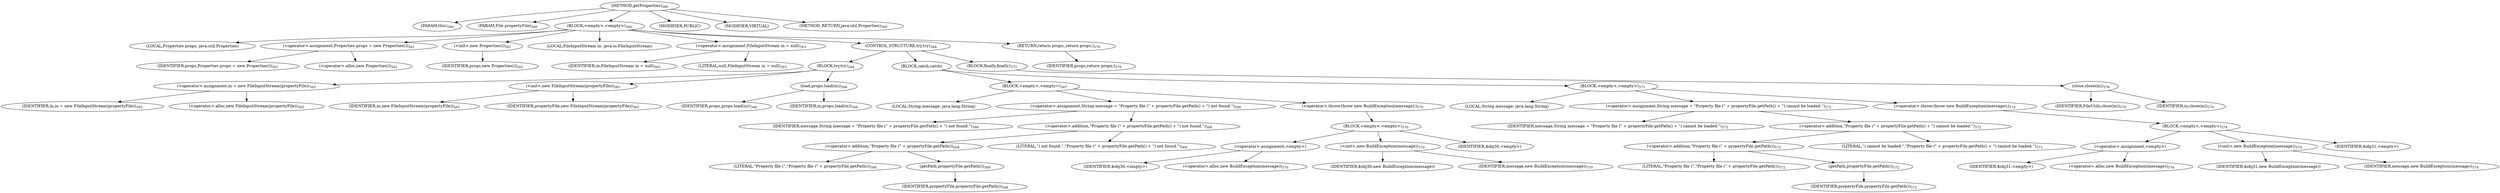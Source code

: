 digraph "getProperties" {  
"1408" [label = <(METHOD,getProperties)<SUB>560</SUB>> ]
"1409" [label = <(PARAM,this)<SUB>560</SUB>> ]
"1410" [label = <(PARAM,File propertyFile)<SUB>560</SUB>> ]
"1411" [label = <(BLOCK,&lt;empty&gt;,&lt;empty&gt;)<SUB>560</SUB>> ]
"124" [label = <(LOCAL,Properties props: java.util.Properties)> ]
"1412" [label = <(&lt;operator&gt;.assignment,Properties props = new Properties())<SUB>561</SUB>> ]
"1413" [label = <(IDENTIFIER,props,Properties props = new Properties())<SUB>561</SUB>> ]
"1414" [label = <(&lt;operator&gt;.alloc,new Properties())<SUB>561</SUB>> ]
"1415" [label = <(&lt;init&gt;,new Properties())<SUB>561</SUB>> ]
"123" [label = <(IDENTIFIER,props,new Properties())<SUB>561</SUB>> ]
"126" [label = <(LOCAL,FileInputStream in: java.io.FileInputStream)> ]
"1416" [label = <(&lt;operator&gt;.assignment,FileInputStream in = null)<SUB>563</SUB>> ]
"1417" [label = <(IDENTIFIER,in,FileInputStream in = null)<SUB>563</SUB>> ]
"1418" [label = <(LITERAL,null,FileInputStream in = null)<SUB>563</SUB>> ]
"1419" [label = <(CONTROL_STRUCTURE,try,try)<SUB>564</SUB>> ]
"1420" [label = <(BLOCK,try,try)<SUB>564</SUB>> ]
"1421" [label = <(&lt;operator&gt;.assignment,in = new FileInputStream(propertyFile))<SUB>565</SUB>> ]
"1422" [label = <(IDENTIFIER,in,in = new FileInputStream(propertyFile))<SUB>565</SUB>> ]
"1423" [label = <(&lt;operator&gt;.alloc,new FileInputStream(propertyFile))<SUB>565</SUB>> ]
"1424" [label = <(&lt;init&gt;,new FileInputStream(propertyFile))<SUB>565</SUB>> ]
"125" [label = <(IDENTIFIER,in,new FileInputStream(propertyFile))<SUB>565</SUB>> ]
"1425" [label = <(IDENTIFIER,propertyFile,new FileInputStream(propertyFile))<SUB>565</SUB>> ]
"1426" [label = <(load,props.load(in))<SUB>566</SUB>> ]
"1427" [label = <(IDENTIFIER,props,props.load(in))<SUB>566</SUB>> ]
"1428" [label = <(IDENTIFIER,in,props.load(in))<SUB>566</SUB>> ]
"1429" [label = <(BLOCK,catch,catch)> ]
"1430" [label = <(BLOCK,&lt;empty&gt;,&lt;empty&gt;)<SUB>567</SUB>> ]
"1431" [label = <(LOCAL,String message: java.lang.String)> ]
"1432" [label = <(&lt;operator&gt;.assignment,String message = &quot;Property file (&quot; + propertyFile.getPath() + &quot;) not found.&quot;)<SUB>568</SUB>> ]
"1433" [label = <(IDENTIFIER,message,String message = &quot;Property file (&quot; + propertyFile.getPath() + &quot;) not found.&quot;)<SUB>568</SUB>> ]
"1434" [label = <(&lt;operator&gt;.addition,&quot;Property file (&quot; + propertyFile.getPath() + &quot;) not found.&quot;)<SUB>568</SUB>> ]
"1435" [label = <(&lt;operator&gt;.addition,&quot;Property file (&quot; + propertyFile.getPath())<SUB>568</SUB>> ]
"1436" [label = <(LITERAL,&quot;Property file (&quot;,&quot;Property file (&quot; + propertyFile.getPath())<SUB>568</SUB>> ]
"1437" [label = <(getPath,propertyFile.getPath())<SUB>568</SUB>> ]
"1438" [label = <(IDENTIFIER,propertyFile,propertyFile.getPath())<SUB>568</SUB>> ]
"1439" [label = <(LITERAL,&quot;) not found.&quot;,&quot;Property file (&quot; + propertyFile.getPath() + &quot;) not found.&quot;)<SUB>569</SUB>> ]
"1440" [label = <(&lt;operator&gt;.throw,throw new BuildException(message);)<SUB>570</SUB>> ]
"1441" [label = <(BLOCK,&lt;empty&gt;,&lt;empty&gt;)<SUB>570</SUB>> ]
"1442" [label = <(&lt;operator&gt;.assignment,&lt;empty&gt;)> ]
"1443" [label = <(IDENTIFIER,$obj30,&lt;empty&gt;)> ]
"1444" [label = <(&lt;operator&gt;.alloc,new BuildException(message))<SUB>570</SUB>> ]
"1445" [label = <(&lt;init&gt;,new BuildException(message))<SUB>570</SUB>> ]
"1446" [label = <(IDENTIFIER,$obj30,new BuildException(message))> ]
"1447" [label = <(IDENTIFIER,message,new BuildException(message))<SUB>570</SUB>> ]
"1448" [label = <(IDENTIFIER,$obj30,&lt;empty&gt;)> ]
"1449" [label = <(BLOCK,&lt;empty&gt;,&lt;empty&gt;)<SUB>571</SUB>> ]
"1450" [label = <(LOCAL,String message: java.lang.String)> ]
"1451" [label = <(&lt;operator&gt;.assignment,String message = &quot;Property file (&quot; + propertyFile.getPath() + &quot;) cannot be loaded.&quot;)<SUB>572</SUB>> ]
"1452" [label = <(IDENTIFIER,message,String message = &quot;Property file (&quot; + propertyFile.getPath() + &quot;) cannot be loaded.&quot;)<SUB>572</SUB>> ]
"1453" [label = <(&lt;operator&gt;.addition,&quot;Property file (&quot; + propertyFile.getPath() + &quot;) cannot be loaded.&quot;)<SUB>572</SUB>> ]
"1454" [label = <(&lt;operator&gt;.addition,&quot;Property file (&quot; + propertyFile.getPath())<SUB>572</SUB>> ]
"1455" [label = <(LITERAL,&quot;Property file (&quot;,&quot;Property file (&quot; + propertyFile.getPath())<SUB>572</SUB>> ]
"1456" [label = <(getPath,propertyFile.getPath())<SUB>572</SUB>> ]
"1457" [label = <(IDENTIFIER,propertyFile,propertyFile.getPath())<SUB>572</SUB>> ]
"1458" [label = <(LITERAL,&quot;) cannot be loaded.&quot;,&quot;Property file (&quot; + propertyFile.getPath() + &quot;) cannot be loaded.&quot;)<SUB>573</SUB>> ]
"1459" [label = <(&lt;operator&gt;.throw,throw new BuildException(message);)<SUB>574</SUB>> ]
"1460" [label = <(BLOCK,&lt;empty&gt;,&lt;empty&gt;)<SUB>574</SUB>> ]
"1461" [label = <(&lt;operator&gt;.assignment,&lt;empty&gt;)> ]
"1462" [label = <(IDENTIFIER,$obj31,&lt;empty&gt;)> ]
"1463" [label = <(&lt;operator&gt;.alloc,new BuildException(message))<SUB>574</SUB>> ]
"1464" [label = <(&lt;init&gt;,new BuildException(message))<SUB>574</SUB>> ]
"1465" [label = <(IDENTIFIER,$obj31,new BuildException(message))> ]
"1466" [label = <(IDENTIFIER,message,new BuildException(message))<SUB>574</SUB>> ]
"1467" [label = <(IDENTIFIER,$obj31,&lt;empty&gt;)> ]
"1468" [label = <(BLOCK,finally,finally)<SUB>575</SUB>> ]
"1469" [label = <(close,close(in))<SUB>576</SUB>> ]
"1470" [label = <(IDENTIFIER,FileUtils,close(in))<SUB>576</SUB>> ]
"1471" [label = <(IDENTIFIER,in,close(in))<SUB>576</SUB>> ]
"1472" [label = <(RETURN,return props;,return props;)<SUB>579</SUB>> ]
"1473" [label = <(IDENTIFIER,props,return props;)<SUB>579</SUB>> ]
"1474" [label = <(MODIFIER,PUBLIC)> ]
"1475" [label = <(MODIFIER,VIRTUAL)> ]
"1476" [label = <(METHOD_RETURN,java.util.Properties)<SUB>560</SUB>> ]
  "1408" -> "1409" 
  "1408" -> "1410" 
  "1408" -> "1411" 
  "1408" -> "1474" 
  "1408" -> "1475" 
  "1408" -> "1476" 
  "1411" -> "124" 
  "1411" -> "1412" 
  "1411" -> "1415" 
  "1411" -> "126" 
  "1411" -> "1416" 
  "1411" -> "1419" 
  "1411" -> "1472" 
  "1412" -> "1413" 
  "1412" -> "1414" 
  "1415" -> "123" 
  "1416" -> "1417" 
  "1416" -> "1418" 
  "1419" -> "1420" 
  "1419" -> "1429" 
  "1419" -> "1468" 
  "1420" -> "1421" 
  "1420" -> "1424" 
  "1420" -> "1426" 
  "1421" -> "1422" 
  "1421" -> "1423" 
  "1424" -> "125" 
  "1424" -> "1425" 
  "1426" -> "1427" 
  "1426" -> "1428" 
  "1429" -> "1430" 
  "1429" -> "1449" 
  "1430" -> "1431" 
  "1430" -> "1432" 
  "1430" -> "1440" 
  "1432" -> "1433" 
  "1432" -> "1434" 
  "1434" -> "1435" 
  "1434" -> "1439" 
  "1435" -> "1436" 
  "1435" -> "1437" 
  "1437" -> "1438" 
  "1440" -> "1441" 
  "1441" -> "1442" 
  "1441" -> "1445" 
  "1441" -> "1448" 
  "1442" -> "1443" 
  "1442" -> "1444" 
  "1445" -> "1446" 
  "1445" -> "1447" 
  "1449" -> "1450" 
  "1449" -> "1451" 
  "1449" -> "1459" 
  "1451" -> "1452" 
  "1451" -> "1453" 
  "1453" -> "1454" 
  "1453" -> "1458" 
  "1454" -> "1455" 
  "1454" -> "1456" 
  "1456" -> "1457" 
  "1459" -> "1460" 
  "1460" -> "1461" 
  "1460" -> "1464" 
  "1460" -> "1467" 
  "1461" -> "1462" 
  "1461" -> "1463" 
  "1464" -> "1465" 
  "1464" -> "1466" 
  "1468" -> "1469" 
  "1469" -> "1470" 
  "1469" -> "1471" 
  "1472" -> "1473" 
}
